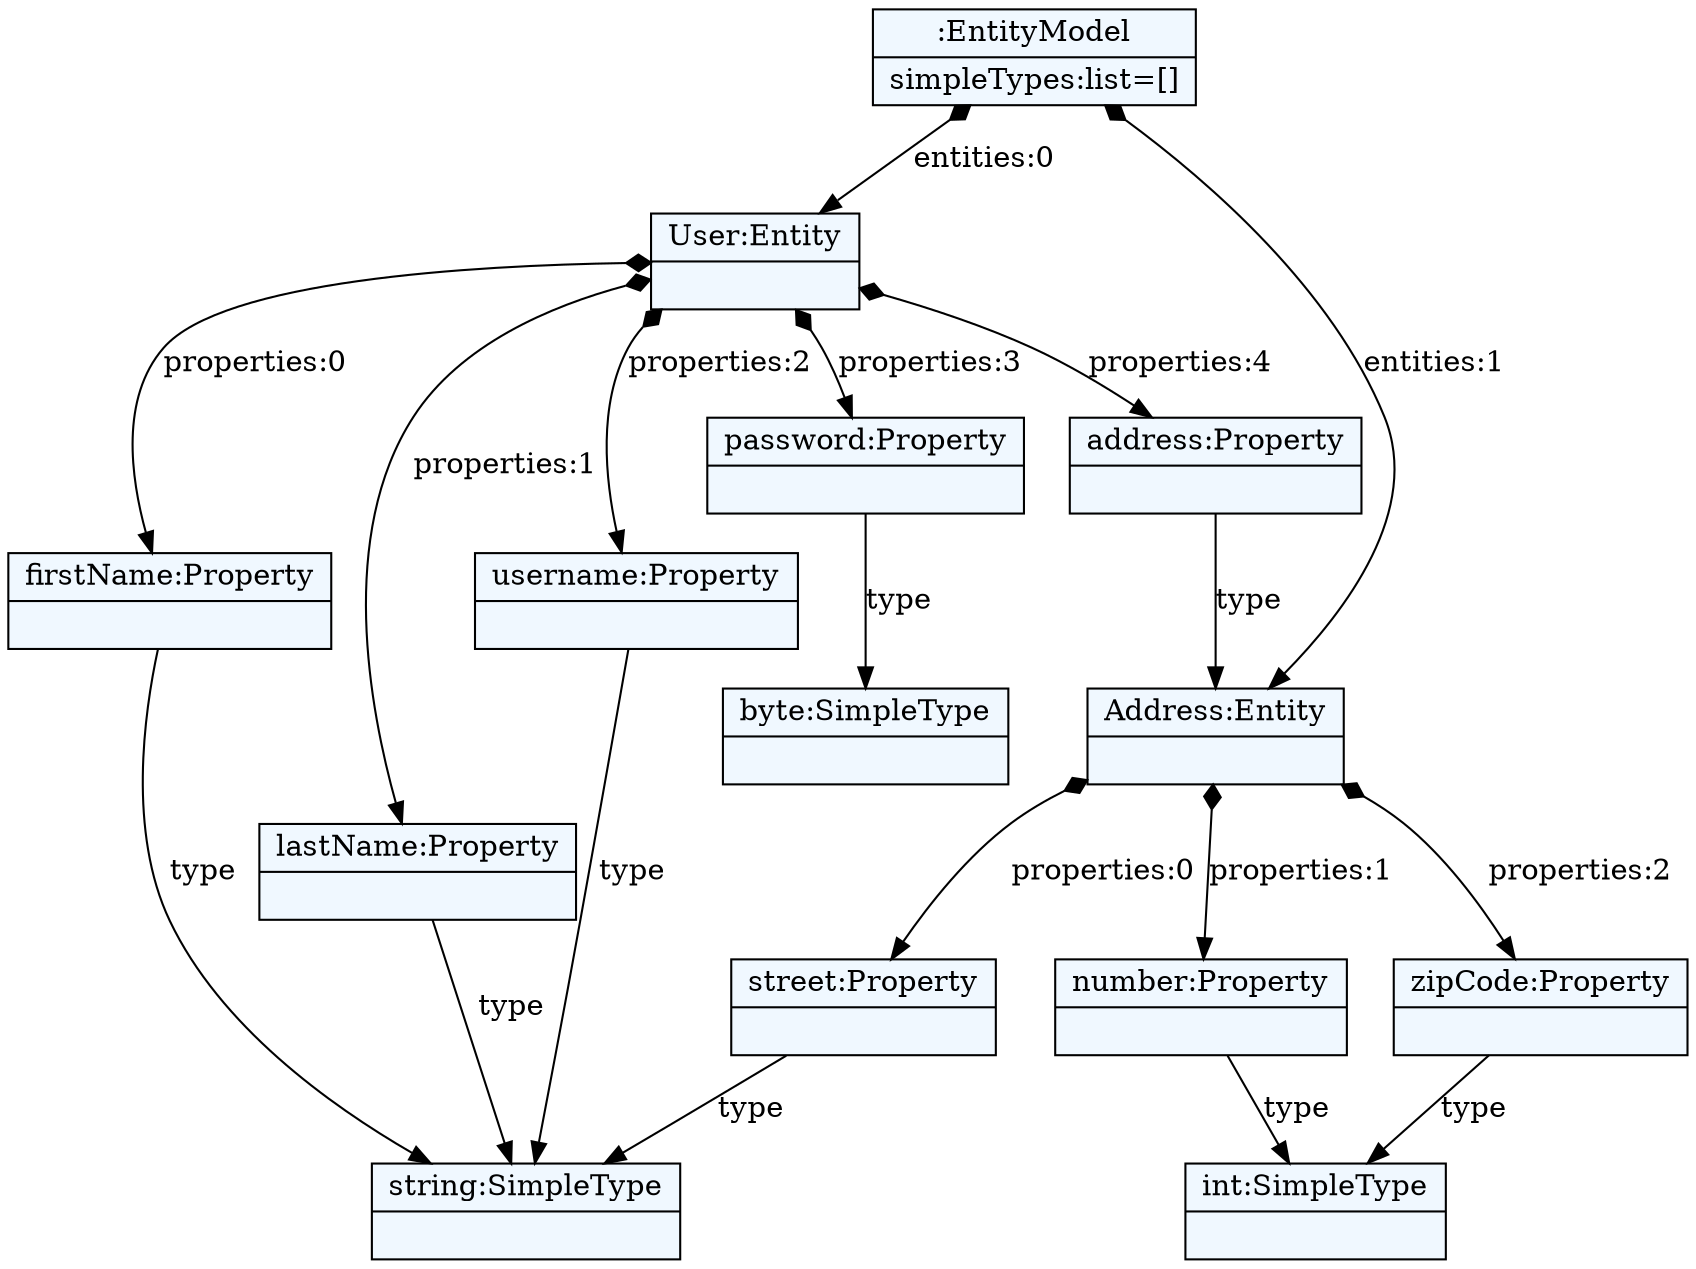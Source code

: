 
    digraph textX {
    fontname = "Bitstream Vera Sans"
    fontsize = 8
    node[
        shape=record,
        style=filled,
        fillcolor=aliceblue
    ]
    nodesep = 0.3
    edge[dir=black,arrowtail=empty]


1533074327144 -> 1533074259752 [label="entities:0" arrowtail=diamond dir=both]
1533074259752 -> 1533074258240 [label="properties:0" arrowtail=diamond dir=both]
1533074258240 -> 1533074302568 [label="type" ]
1533074302568[label="{string:SimpleType|}"]
1533074258240[label="{firstName:Property|}"]
1533074259752 -> 1533074259192 [label="properties:1" arrowtail=diamond dir=both]
1533074259192 -> 1533074302568 [label="type" ]
1533074259192[label="{lastName:Property|}"]
1533074259752 -> 1533074258968 [label="properties:2" arrowtail=diamond dir=both]
1533074258968 -> 1533074302568 [label="type" ]
1533074258968[label="{username:Property|}"]
1533074259752 -> 1533074258464 [label="properties:3" arrowtail=diamond dir=both]
1533074258464 -> 1532945060976 [label="type" ]
1532945060976[label="{byte:SimpleType|}"]
1533074258464[label="{password:Property|}"]
1533074259752 -> 1533074257008 [label="properties:4" arrowtail=diamond dir=both]
1533074257008 -> 1533074259416 [label="type" ]
1533074259416 -> 1533074257624 [label="properties:0" arrowtail=diamond dir=both]
1533074257624 -> 1533074302568 [label="type" ]
1533074257624[label="{street:Property|}"]
1533074259416 -> 1533074257792 [label="properties:1" arrowtail=diamond dir=both]
1533074257792 -> 1533074303016 [label="type" ]
1533074303016[label="{int:SimpleType|}"]
1533074257792[label="{number:Property|}"]
1533074259416 -> 1533074259360 [label="properties:2" arrowtail=diamond dir=both]
1533074259360 -> 1533074303016 [label="type" ]
1533074259360[label="{zipCode:Property|}"]
1533074259416[label="{Address:Entity|}"]
1533074257008[label="{address:Property|}"]
1533074259752[label="{User:Entity|}"]
1533074327144 -> 1533074259416 [label="entities:1" arrowtail=diamond dir=both]
1533074327144[label="{:EntityModel|simpleTypes:list=[]\l}"]

}
